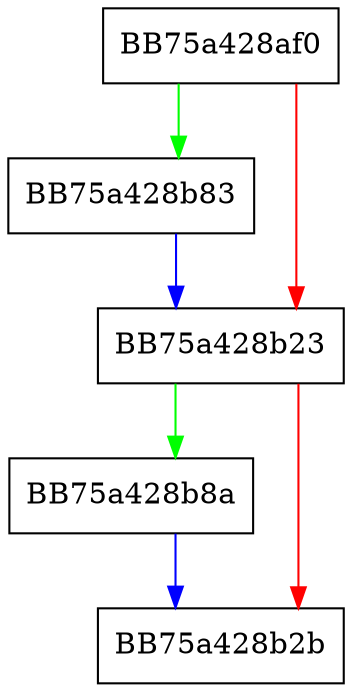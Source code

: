 digraph RpfAPI_BMSearch_old {
  node [shape="box"];
  graph [splines=ortho];
  BB75a428af0 -> BB75a428b83 [color="green"];
  BB75a428af0 -> BB75a428b23 [color="red"];
  BB75a428b23 -> BB75a428b8a [color="green"];
  BB75a428b23 -> BB75a428b2b [color="red"];
  BB75a428b83 -> BB75a428b23 [color="blue"];
  BB75a428b8a -> BB75a428b2b [color="blue"];
}